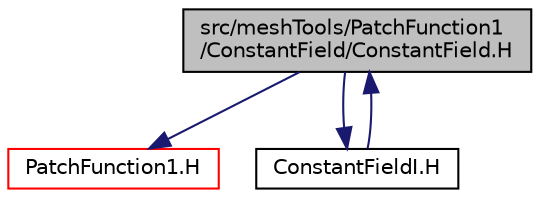 digraph "src/meshTools/PatchFunction1/ConstantField/ConstantField.H"
{
  bgcolor="transparent";
  edge [fontname="Helvetica",fontsize="10",labelfontname="Helvetica",labelfontsize="10"];
  node [fontname="Helvetica",fontsize="10",shape=record];
  Node1 [label="src/meshTools/PatchFunction1\l/ConstantField/ConstantField.H",height=0.2,width=0.4,color="black", fillcolor="grey75", style="filled" fontcolor="black"];
  Node1 -> Node2 [color="midnightblue",fontsize="10",style="solid",fontname="Helvetica"];
  Node2 [label="PatchFunction1.H",height=0.2,width=0.4,color="red",URL="$PatchFunction1_8H.html"];
  Node1 -> Node3 [color="midnightblue",fontsize="10",style="solid",fontname="Helvetica"];
  Node3 [label="ConstantFieldI.H",height=0.2,width=0.4,color="black",URL="$ConstantFieldI_8H.html"];
  Node3 -> Node1 [color="midnightblue",fontsize="10",style="solid",fontname="Helvetica"];
}

